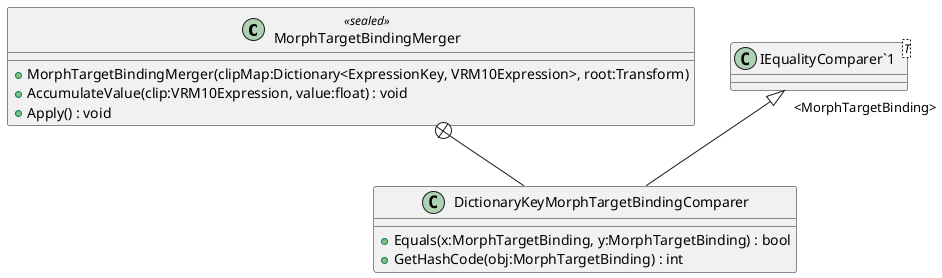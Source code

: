@startuml
class MorphTargetBindingMerger <<sealed>> {
    + MorphTargetBindingMerger(clipMap:Dictionary<ExpressionKey, VRM10Expression>, root:Transform)
    + AccumulateValue(clip:VRM10Expression, value:float) : void
    + Apply() : void
}
class DictionaryKeyMorphTargetBindingComparer {
    + Equals(x:MorphTargetBinding, y:MorphTargetBinding) : bool
    + GetHashCode(obj:MorphTargetBinding) : int
}
class "IEqualityComparer`1"<T> {
}
MorphTargetBindingMerger +-- DictionaryKeyMorphTargetBindingComparer
"IEqualityComparer`1" "<MorphTargetBinding>" <|-- DictionaryKeyMorphTargetBindingComparer
@enduml
